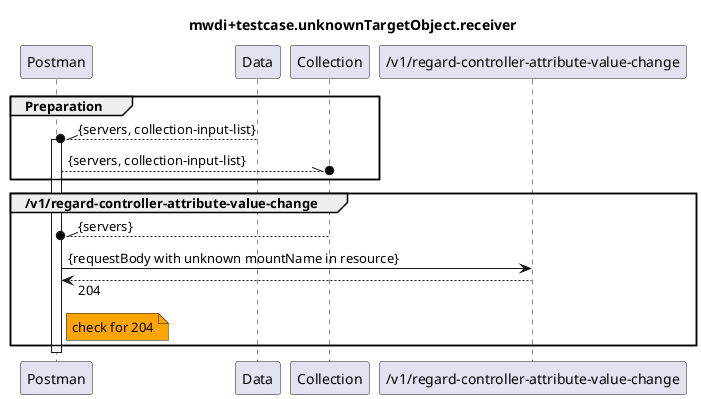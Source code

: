 @startuml mwdi+diagram.unknownTargetObject.receiver
skinparam responseMessageBelowArrow true

title
mwdi+testcase.unknownTargetObject.receiver
end title

participant "Postman" as Postman
participant "Data" as Data
participant "Collection" as Collection

participant "/v1/regard-controller-attribute-value-change" as RCAVC

group Preparation
  Data --\\o Postman : {servers, collection-input-list}
  activate Postman
  Postman --\\o Collection : {servers, collection-input-list}
end

group /v1/regard-controller-attribute-value-change
  Collection --\\o Postman : {servers}
  Postman -> RCAVC : {requestBody with unknown mountName in resource}
  Postman <-- RCAVC : 204
  note right Postman #Orange
    check for 204
  end note
end

deactivate Postman

@enduml

